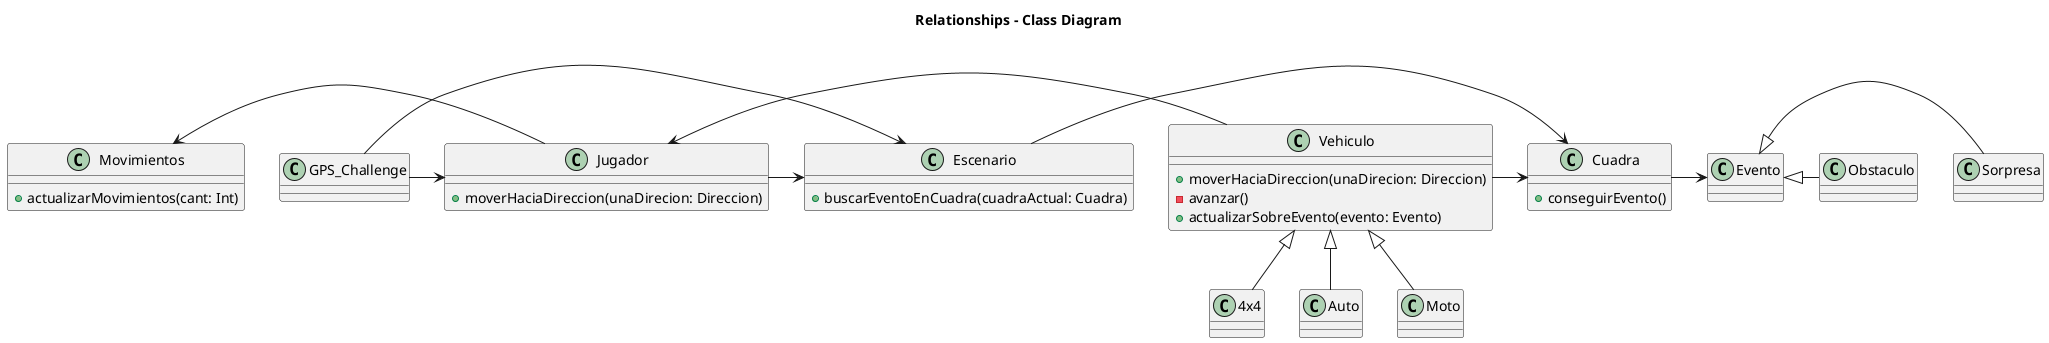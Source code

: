 @startuml

title Relationships - Class Diagram


class Movimientos {
  +actualizarMovimientos(cant: Int)
}

class Jugador {
  +moverHaciaDireccion(unaDirecion: Direccion)
}

class Vehiculo {
  +moverHaciaDireccion(unaDirecion: Direccion)
  -avanzar()
  +actualizarSobreEvento(evento: Evento)
}

class Escenario {
  +buscarEventoEnCuadra(cuadraActual: Cuadra)
}

class Cuadra {
  +conseguirEvento()
}

class Movimientos
class Jugador
class Vehiculo
class 4x4
class Auto
class Moto
class GPS_Challenge
class Escenario
class Cuadra
class Evento
class Sorpresa
class Obstaculo

Movimientos <-Jugador 
Jugador <- Vehiculo
Vehiculo <|-down- 4x4
Vehiculo <|-down- Auto
Vehiculo <|-down- Moto

Vehiculo -> Cuadra
Jugador -> Escenario
Escenario -> Cuadra
Cuadra -> Evento
Evento <|-Sorpresa
Evento <|-Obstaculo
GPS_Challenge -> Jugador
GPS_Challenge -> Escenario

@enduml